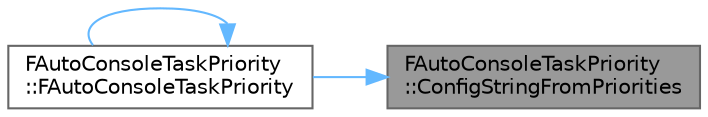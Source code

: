 digraph "FAutoConsoleTaskPriority::ConfigStringFromPriorities"
{
 // INTERACTIVE_SVG=YES
 // LATEX_PDF_SIZE
  bgcolor="transparent";
  edge [fontname=Helvetica,fontsize=10,labelfontname=Helvetica,labelfontsize=10];
  node [fontname=Helvetica,fontsize=10,shape=box,height=0.2,width=0.4];
  rankdir="RL";
  Node1 [id="Node000001",label="FAutoConsoleTaskPriority\l::ConfigStringFromPriorities",height=0.2,width=0.4,color="gray40", fillcolor="grey60", style="filled", fontcolor="black",tooltip=" "];
  Node1 -> Node2 [id="edge1_Node000001_Node000002",dir="back",color="steelblue1",style="solid",tooltip=" "];
  Node2 [id="Node000002",label="FAutoConsoleTaskPriority\l::FAutoConsoleTaskPriority",height=0.2,width=0.4,color="grey40", fillcolor="white", style="filled",URL="$d3/d07/classFAutoConsoleTaskPriority.html#ad5fcb6ccd2563471ca2b80e8d4d0225f",tooltip=" "];
  Node2 -> Node2 [id="edge2_Node000002_Node000002",dir="back",color="steelblue1",style="solid",tooltip=" "];
}
